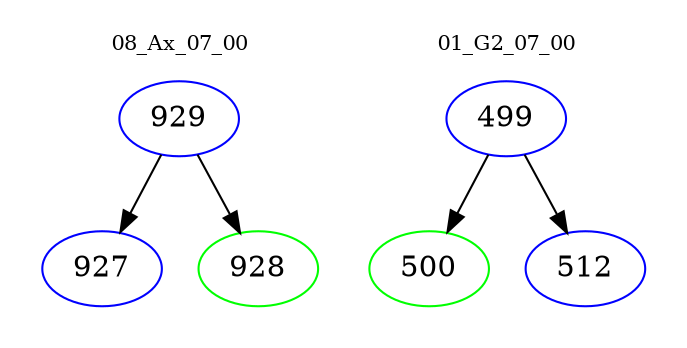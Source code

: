 digraph{
subgraph cluster_0 {
color = white
label = "08_Ax_07_00";
fontsize=10;
T0_929 [label="929", color="blue"]
T0_929 -> T0_927 [color="black"]
T0_927 [label="927", color="blue"]
T0_929 -> T0_928 [color="black"]
T0_928 [label="928", color="green"]
}
subgraph cluster_1 {
color = white
label = "01_G2_07_00";
fontsize=10;
T1_499 [label="499", color="blue"]
T1_499 -> T1_500 [color="black"]
T1_500 [label="500", color="green"]
T1_499 -> T1_512 [color="black"]
T1_512 [label="512", color="blue"]
}
}
